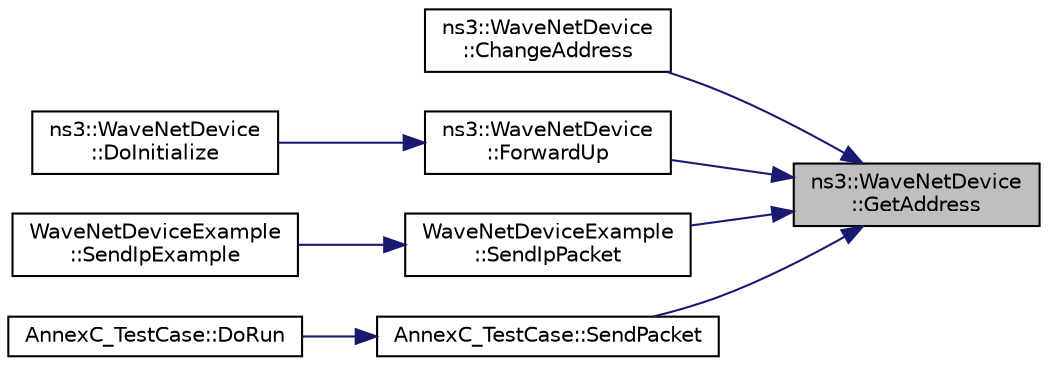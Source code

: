 digraph "ns3::WaveNetDevice::GetAddress"
{
 // LATEX_PDF_SIZE
  edge [fontname="Helvetica",fontsize="10",labelfontname="Helvetica",labelfontsize="10"];
  node [fontname="Helvetica",fontsize="10",shape=record];
  rankdir="RL";
  Node1 [label="ns3::WaveNetDevice\l::GetAddress",height=0.2,width=0.4,color="black", fillcolor="grey75", style="filled", fontcolor="black",tooltip=" "];
  Node1 -> Node2 [dir="back",color="midnightblue",fontsize="10",style="solid",fontname="Helvetica"];
  Node2 [label="ns3::WaveNetDevice\l::ChangeAddress",height=0.2,width=0.4,color="black", fillcolor="white", style="filled",URL="$classns3_1_1_wave_net_device.html#a15ea0879945399632f422f41cf9e18cc",tooltip=" "];
  Node1 -> Node3 [dir="back",color="midnightblue",fontsize="10",style="solid",fontname="Helvetica"];
  Node3 [label="ns3::WaveNetDevice\l::ForwardUp",height=0.2,width=0.4,color="black", fillcolor="white", style="filled",URL="$classns3_1_1_wave_net_device.html#a7f44fa168ffa95d77e3081322bcb36f8",tooltip="Receive a packet from the lower layer and pass the packet up the stack."];
  Node3 -> Node4 [dir="back",color="midnightblue",fontsize="10",style="solid",fontname="Helvetica"];
  Node4 [label="ns3::WaveNetDevice\l::DoInitialize",height=0.2,width=0.4,color="black", fillcolor="white", style="filled",URL="$classns3_1_1_wave_net_device.html#af81a8cce97f26cfc0bfdad5e13fe4777",tooltip="Initialize() implementation."];
  Node1 -> Node5 [dir="back",color="midnightblue",fontsize="10",style="solid",fontname="Helvetica"];
  Node5 [label="WaveNetDeviceExample\l::SendIpPacket",height=0.2,width=0.4,color="black", fillcolor="white", style="filled",URL="$class_wave_net_device_example.html#a555b10fdbbaa27f47dc1f3487e1dcf0d",tooltip="Send IP packet function."];
  Node5 -> Node6 [dir="back",color="midnightblue",fontsize="10",style="solid",fontname="Helvetica"];
  Node6 [label="WaveNetDeviceExample\l::SendIpExample",height=0.2,width=0.4,color="black", fillcolor="white", style="filled",URL="$class_wave_net_device_example.html#a97da76e52cd76f5054e8c92cfae01a9e",tooltip="Send IP example function."];
  Node1 -> Node7 [dir="back",color="midnightblue",fontsize="10",style="solid",fontname="Helvetica"];
  Node7 [label="AnnexC_TestCase::SendPacket",height=0.2,width=0.4,color="black", fillcolor="white", style="filled",URL="$class_annex_c___test_case.html#a6ad361d48194ad49b3856a12db4d4ea7",tooltip="Send packet function."];
  Node7 -> Node8 [dir="back",color="midnightblue",fontsize="10",style="solid",fontname="Helvetica"];
  Node8 [label="AnnexC_TestCase::DoRun",height=0.2,width=0.4,color="black", fillcolor="white", style="filled",URL="$class_annex_c___test_case.html#a7b68ef07f88bcfece999dafba55020fa",tooltip="Implementation to actually run this TestCase."];
}
